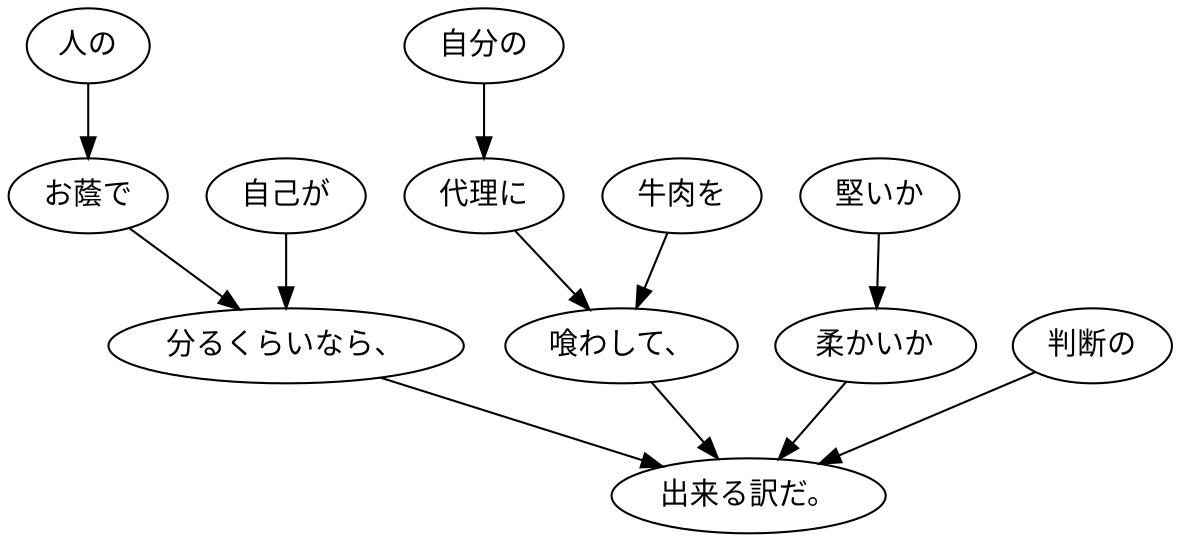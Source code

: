 digraph graph5701 {
	node0 [label="人の"];
	node1 [label="お蔭で"];
	node2 [label="自己が"];
	node3 [label="分るくらいなら、"];
	node4 [label="自分の"];
	node5 [label="代理に"];
	node6 [label="牛肉を"];
	node7 [label="喰わして、"];
	node8 [label="堅いか"];
	node9 [label="柔かいか"];
	node10 [label="判断の"];
	node11 [label="出来る訳だ。"];
	node0 -> node1;
	node1 -> node3;
	node2 -> node3;
	node3 -> node11;
	node4 -> node5;
	node5 -> node7;
	node6 -> node7;
	node7 -> node11;
	node8 -> node9;
	node9 -> node11;
	node10 -> node11;
}
